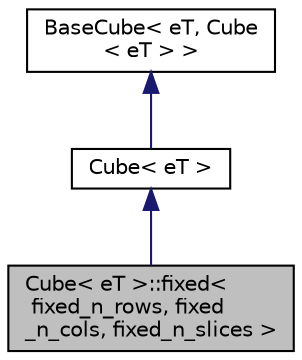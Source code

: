 digraph "Cube&lt; eT &gt;::fixed&lt; fixed_n_rows, fixed_n_cols, fixed_n_slices &gt;"
{
  edge [fontname="Helvetica",fontsize="10",labelfontname="Helvetica",labelfontsize="10"];
  node [fontname="Helvetica",fontsize="10",shape=record];
  Node1 [label="Cube\< eT \>::fixed\<\l fixed_n_rows, fixed\l_n_cols, fixed_n_slices \>",height=0.2,width=0.4,color="black", fillcolor="grey75", style="filled" fontcolor="black"];
  Node2 -> Node1 [dir="back",color="midnightblue",fontsize="10",style="solid",fontname="Helvetica"];
  Node2 [label="Cube\< eT \>",height=0.2,width=0.4,color="black", fillcolor="white", style="filled",URL="$class_cube.html",tooltip="Dense cube class."];
  Node3 -> Node2 [dir="back",color="midnightblue",fontsize="10",style="solid",fontname="Helvetica"];
  Node3 [label="BaseCube\< eT, Cube\l\< eT \> \>",height=0.2,width=0.4,color="black", fillcolor="white", style="filled",URL="$struct_base_cube.html"];
}

